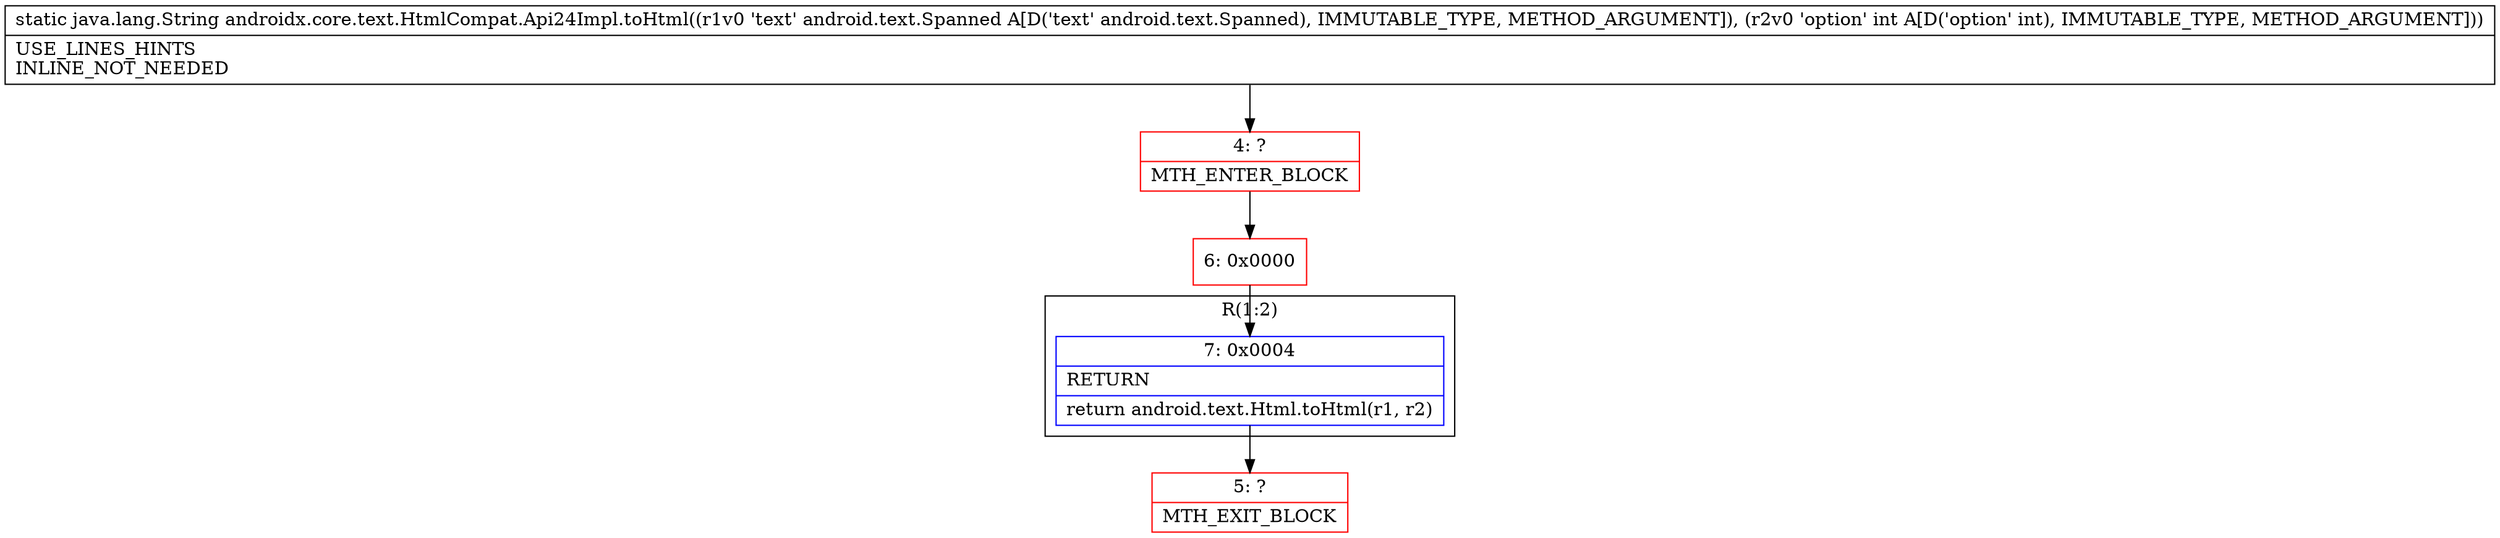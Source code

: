 digraph "CFG forandroidx.core.text.HtmlCompat.Api24Impl.toHtml(Landroid\/text\/Spanned;I)Ljava\/lang\/String;" {
subgraph cluster_Region_1779399789 {
label = "R(1:2)";
node [shape=record,color=blue];
Node_7 [shape=record,label="{7\:\ 0x0004|RETURN\l|return android.text.Html.toHtml(r1, r2)\l}"];
}
Node_4 [shape=record,color=red,label="{4\:\ ?|MTH_ENTER_BLOCK\l}"];
Node_6 [shape=record,color=red,label="{6\:\ 0x0000}"];
Node_5 [shape=record,color=red,label="{5\:\ ?|MTH_EXIT_BLOCK\l}"];
MethodNode[shape=record,label="{static java.lang.String androidx.core.text.HtmlCompat.Api24Impl.toHtml((r1v0 'text' android.text.Spanned A[D('text' android.text.Spanned), IMMUTABLE_TYPE, METHOD_ARGUMENT]), (r2v0 'option' int A[D('option' int), IMMUTABLE_TYPE, METHOD_ARGUMENT]))  | USE_LINES_HINTS\lINLINE_NOT_NEEDED\l}"];
MethodNode -> Node_4;Node_7 -> Node_5;
Node_4 -> Node_6;
Node_6 -> Node_7;
}

